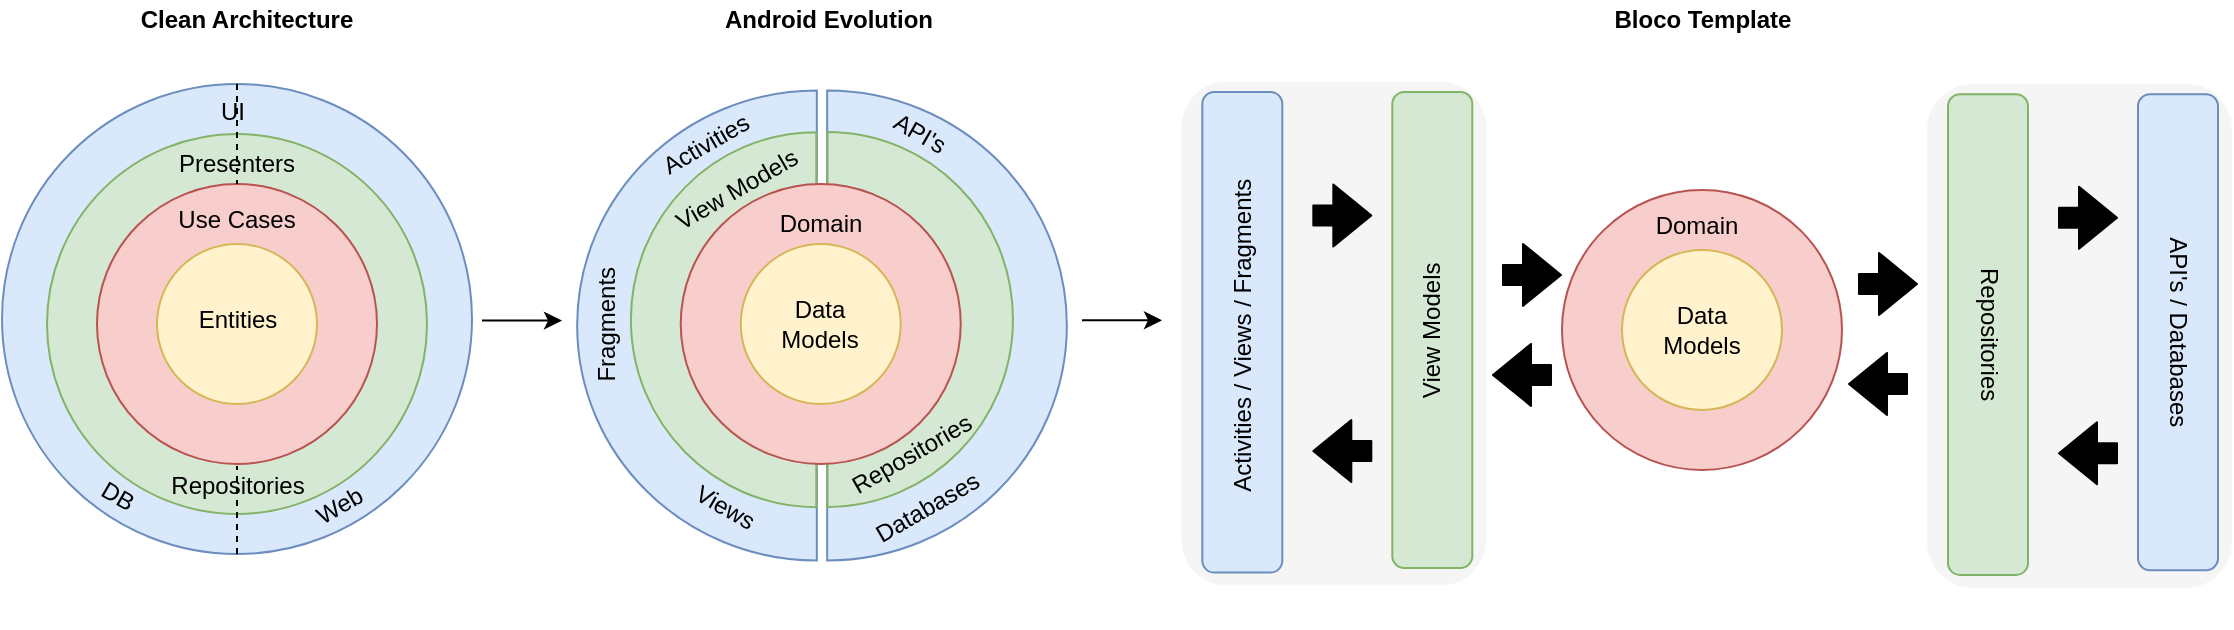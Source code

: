 <mxfile version="13.6.9"><diagram id="Jp1ohY_ltkHYTvsPZOgW" name="Page-1"><mxGraphModel dx="946" dy="600" grid="1" gridSize="10" guides="1" tooltips="1" connect="1" arrows="1" fold="1" page="1" pageScale="1" pageWidth="827" pageHeight="1169" math="0" shadow="0"><root><mxCell id="0"/><mxCell id="1" parent="0"/><mxCell id="A-Cq0kgBEDuPiXp4CFf1-114" value="" style="verticalLabelPosition=bottom;verticalAlign=top;html=1;shape=mxgraph.basic.half_circle;glass=1;strokeColor=#6c8ebf;fillColor=#dae8fc;rotation=-90;" vertex="1" parent="1"><mxGeometry x="445" y="182.83" width="235" height="119.85" as="geometry"/></mxCell><mxCell id="A-Cq0kgBEDuPiXp4CFf1-113" value="" style="verticalLabelPosition=bottom;verticalAlign=top;html=1;shape=mxgraph.basic.half_circle;glass=1;strokeColor=#82b366;fillColor=#d5e8d4;rotation=-90;" vertex="1" parent="1"><mxGeometry x="455.37" y="193.35" width="187.5" height="92.7" as="geometry"/></mxCell><mxCell id="A-Cq0kgBEDuPiXp4CFf1-110" value="" style="verticalLabelPosition=bottom;verticalAlign=top;html=1;shape=mxgraph.basic.half_circle;glass=1;strokeColor=#6c8ebf;fillColor=#dae8fc;rotation=90;" vertex="1" parent="1"><mxGeometry x="320" y="182.83" width="235" height="119.85" as="geometry"/></mxCell><mxCell id="A-Cq0kgBEDuPiXp4CFf1-109" value="" style="verticalLabelPosition=bottom;verticalAlign=top;html=1;shape=mxgraph.basic.half_circle;glass=1;strokeColor=#82b366;fillColor=#d5e8d4;rotation=90;" vertex="1" parent="1"><mxGeometry x="357.06" y="193.5" width="187.5" height="92.7" as="geometry"/></mxCell><mxCell id="A-Cq0kgBEDuPiXp4CFf1-17" value="" style="ellipse;whiteSpace=wrap;html=1;aspect=fixed;strokeColor=#6c8ebf;fillColor=#dae8fc;" vertex="1" parent="1"><mxGeometry x="90" y="122" width="235" height="235" as="geometry"/></mxCell><mxCell id="A-Cq0kgBEDuPiXp4CFf1-16" value="" style="ellipse;whiteSpace=wrap;html=1;aspect=fixed;strokeColor=#82b366;fillColor=#d5e8d4;" vertex="1" parent="1"><mxGeometry x="112.5" y="147" width="190" height="190" as="geometry"/></mxCell><mxCell id="A-Cq0kgBEDuPiXp4CFf1-15" value="" style="ellipse;whiteSpace=wrap;html=1;aspect=fixed;strokeColor=#b85450;fillColor=#f8cecc;" vertex="1" parent="1"><mxGeometry x="137.5" y="172" width="140" height="140" as="geometry"/></mxCell><mxCell id="A-Cq0kgBEDuPiXp4CFf1-14" value="" style="ellipse;whiteSpace=wrap;html=1;aspect=fixed;strokeColor=#d6b656;fillColor=#fff2cc;" vertex="1" parent="1"><mxGeometry x="167.5" y="202" width="80" height="80" as="geometry"/></mxCell><mxCell id="A-Cq0kgBEDuPiXp4CFf1-18" value="" style="endArrow=classic;html=1;" edge="1" parent="1"><mxGeometry width="50" height="50" relative="1" as="geometry"><mxPoint x="330" y="240.31" as="sourcePoint"/><mxPoint x="370" y="240.31" as="targetPoint"/><Array as="points"/></mxGeometry></mxCell><mxCell id="A-Cq0kgBEDuPiXp4CFf1-19" value="" style="shape=image;html=1;verticalAlign=top;verticalLabelPosition=bottom;labelBackgroundColor=#ffffff;imageAspect=0;aspect=fixed;image=https://cdn3.iconfinder.com/data/icons/basic-user-interface-5/64/scissor_scissors_cut_delete_cutting-128.png;strokeColor=#000066;fillColor=#2969FF;rotation=-90;" vertex="1" parent="1"><mxGeometry x="182.5" y="344" width="50" height="50" as="geometry"/></mxCell><mxCell id="A-Cq0kgBEDuPiXp4CFf1-20" value="" style="endArrow=none;dashed=1;html=1;entryX=0.5;entryY=1;entryDx=0;entryDy=0;exitX=0.5;exitY=0;exitDx=0;exitDy=0;" edge="1" parent="1" source="A-Cq0kgBEDuPiXp4CFf1-17" target="A-Cq0kgBEDuPiXp4CFf1-53"><mxGeometry width="50" height="50" relative="1" as="geometry"><mxPoint x="320" y="350" as="sourcePoint"/><mxPoint x="140" y="240" as="targetPoint"/></mxGeometry></mxCell><mxCell id="A-Cq0kgBEDuPiXp4CFf1-34" value="" style="endArrow=classic;html=1;" edge="1" parent="1"><mxGeometry width="50" height="50" relative="1" as="geometry"><mxPoint x="630.0" y="240.14" as="sourcePoint"/><mxPoint x="670" y="240.14" as="targetPoint"/><Array as="points"/></mxGeometry></mxCell><mxCell id="A-Cq0kgBEDuPiXp4CFf1-49" value="" style="endArrow=none;dashed=1;html=1;exitX=0.5;exitY=1;exitDx=0;exitDy=0;entryX=0.5;entryY=0;entryDx=0;entryDy=0;" edge="1" parent="1" source="A-Cq0kgBEDuPiXp4CFf1-17" target="A-Cq0kgBEDuPiXp4CFf1-57"><mxGeometry width="50" height="50" relative="1" as="geometry"><mxPoint x="171.25" y="400" as="sourcePoint"/><mxPoint x="221.25" y="400.5" as="targetPoint"/></mxGeometry></mxCell><mxCell id="A-Cq0kgBEDuPiXp4CFf1-50" value="Entities" style="text;html=1;strokeColor=none;fillColor=none;align=center;verticalAlign=middle;whiteSpace=wrap;rounded=0;" vertex="1" parent="1"><mxGeometry x="187.5" y="229.5" width="40" height="20" as="geometry"/></mxCell><mxCell id="A-Cq0kgBEDuPiXp4CFf1-52" value="Use Cases" style="text;html=1;strokeColor=none;fillColor=none;align=center;verticalAlign=middle;whiteSpace=wrap;rounded=0;" vertex="1" parent="1"><mxGeometry x="176.25" y="180" width="62.5" height="20" as="geometry"/></mxCell><mxCell id="A-Cq0kgBEDuPiXp4CFf1-53" value="Presenters" style="text;html=1;strokeColor=none;fillColor=none;align=center;verticalAlign=middle;whiteSpace=wrap;rounded=0;" vertex="1" parent="1"><mxGeometry x="171.25" y="152" width="72.5" height="20" as="geometry"/></mxCell><mxCell id="A-Cq0kgBEDuPiXp4CFf1-54" value="UI" style="text;html=1;strokeColor=none;fillColor=none;align=center;verticalAlign=middle;whiteSpace=wrap;rounded=0;" vertex="1" parent="1"><mxGeometry x="169.25" y="126" width="72.5" height="20" as="geometry"/></mxCell><mxCell id="A-Cq0kgBEDuPiXp4CFf1-57" value="Repositories" style="text;html=1;strokeColor=none;fillColor=none;align=center;verticalAlign=middle;whiteSpace=wrap;rounded=0;" vertex="1" parent="1"><mxGeometry x="187.5" y="313" width="40" height="20" as="geometry"/></mxCell><mxCell id="A-Cq0kgBEDuPiXp4CFf1-58" value="DB" style="text;html=1;strokeColor=none;fillColor=none;align=center;verticalAlign=middle;whiteSpace=wrap;rounded=0;rotation=30;" vertex="1" parent="1"><mxGeometry x="127.5" y="318" width="40" height="20" as="geometry"/></mxCell><mxCell id="A-Cq0kgBEDuPiXp4CFf1-59" value="&lt;div&gt;Web&lt;/div&gt;" style="text;html=1;strokeColor=none;fillColor=none;align=center;verticalAlign=middle;whiteSpace=wrap;rounded=0;rotation=-30;" vertex="1" parent="1"><mxGeometry x="238.75" y="323.03" width="40" height="20" as="geometry"/></mxCell><mxCell id="A-Cq0kgBEDuPiXp4CFf1-62" value="View Models" style="text;html=1;strokeColor=none;fillColor=none;align=center;verticalAlign=middle;whiteSpace=wrap;rounded=0;rotation=-30;" vertex="1" parent="1"><mxGeometry x="420.87" y="164.83" width="72.5" height="20" as="geometry"/></mxCell><mxCell id="A-Cq0kgBEDuPiXp4CFf1-63" value="Activities" style="text;html=1;strokeColor=none;fillColor=none;align=center;verticalAlign=middle;whiteSpace=wrap;rounded=0;rotation=-30;" vertex="1" parent="1"><mxGeometry x="402.37" y="141.83" width="80" height="20" as="geometry"/></mxCell><mxCell id="A-Cq0kgBEDuPiXp4CFf1-69" value="Clean Architecture" style="text;html=1;strokeColor=none;fillColor=none;align=center;verticalAlign=middle;whiteSpace=wrap;rounded=0;fontStyle=1" vertex="1" parent="1"><mxGeometry x="146" y="80" width="132.5" height="20" as="geometry"/></mxCell><mxCell id="A-Cq0kgBEDuPiXp4CFf1-70" value="Android Evolution" style="text;html=1;strokeColor=none;fillColor=none;align=center;verticalAlign=middle;whiteSpace=wrap;rounded=0;fontStyle=1" vertex="1" parent="1"><mxGeometry x="436.87" y="80" width="132.5" height="20" as="geometry"/></mxCell><mxCell id="A-Cq0kgBEDuPiXp4CFf1-73" value="Bloco Template" style="text;html=1;strokeColor=none;fillColor=none;align=center;verticalAlign=middle;whiteSpace=wrap;rounded=0;fontStyle=1" vertex="1" parent="1"><mxGeometry x="873.75" y="80" width="132.5" height="20" as="geometry"/></mxCell><mxCell id="A-Cq0kgBEDuPiXp4CFf1-78" value="" style="shape=flexArrow;endArrow=classic;html=1;fillColor=#000000;" edge="1" parent="1"><mxGeometry width="50" height="50" relative="1" as="geometry"><mxPoint x="840" y="217.45" as="sourcePoint"/><mxPoint x="870" y="217.45" as="targetPoint"/></mxGeometry></mxCell><mxCell id="A-Cq0kgBEDuPiXp4CFf1-79" value="" style="shape=flexArrow;endArrow=classic;html=1;fillColor=#000000;" edge="1" parent="1"><mxGeometry width="50" height="50" relative="1" as="geometry"><mxPoint x="865" y="267.45" as="sourcePoint"/><mxPoint x="835" y="267.45" as="targetPoint"/></mxGeometry></mxCell><mxCell id="A-Cq0kgBEDuPiXp4CFf1-88" value="" style="ellipse;whiteSpace=wrap;html=1;aspect=fixed;strokeColor=#b85450;fillColor=#f8cecc;" vertex="1" parent="1"><mxGeometry x="870" y="174.95" width="140" height="140" as="geometry"/></mxCell><mxCell id="A-Cq0kgBEDuPiXp4CFf1-89" value="" style="ellipse;whiteSpace=wrap;html=1;aspect=fixed;strokeColor=#d6b656;fillColor=#fff2cc;" vertex="1" parent="1"><mxGeometry x="900" y="204.95" width="80" height="80" as="geometry"/></mxCell><mxCell id="A-Cq0kgBEDuPiXp4CFf1-90" value="Data Models" style="text;html=1;strokeColor=none;fillColor=none;align=center;verticalAlign=middle;whiteSpace=wrap;rounded=0;" vertex="1" parent="1"><mxGeometry x="920" y="234.7" width="40" height="20" as="geometry"/></mxCell><mxCell id="A-Cq0kgBEDuPiXp4CFf1-91" value="Domain" style="text;html=1;strokeColor=none;fillColor=none;align=center;verticalAlign=middle;whiteSpace=wrap;rounded=0;rotation=0;" vertex="1" parent="1"><mxGeometry x="906" y="182.95" width="62.5" height="20" as="geometry"/></mxCell><mxCell id="A-Cq0kgBEDuPiXp4CFf1-94" value="Fragments" style="text;html=1;strokeColor=none;fillColor=none;align=center;verticalAlign=middle;whiteSpace=wrap;rounded=0;rotation=-90;glass=1;" vertex="1" parent="1"><mxGeometry x="352.37" y="231.75" width="80" height="20" as="geometry"/></mxCell><mxCell id="A-Cq0kgBEDuPiXp4CFf1-95" value="Views" style="text;html=1;strokeColor=none;fillColor=none;align=center;verticalAlign=middle;whiteSpace=wrap;rounded=0;rotation=30;glass=1;" vertex="1" parent="1"><mxGeometry x="427.25" y="324.18" width="49.19" height="20" as="geometry"/></mxCell><mxCell id="A-Cq0kgBEDuPiXp4CFf1-96" value="" style="rounded=1;whiteSpace=wrap;html=1;rotation=90;fillColor=#f5f5f5;fontColor=#333333;strokeColor=none;" vertex="1" parent="1"><mxGeometry x="1002.84" y="171.68" width="251.81" height="152.5" as="geometry"/></mxCell><mxCell id="A-Cq0kgBEDuPiXp4CFf1-97" value="" style="rounded=1;whiteSpace=wrap;html=1;strokeColor=#6c8ebf;fillColor=#dae8fc;" vertex="1" parent="1"><mxGeometry x="1158" y="127.15" width="40" height="238" as="geometry"/></mxCell><mxCell id="A-Cq0kgBEDuPiXp4CFf1-98" value="" style="rounded=1;whiteSpace=wrap;html=1;strokeColor=#82b366;fillColor=#d5e8d4;" vertex="1" parent="1"><mxGeometry x="1063" y="127.15" width="40" height="240.3" as="geometry"/></mxCell><mxCell id="A-Cq0kgBEDuPiXp4CFf1-99" value="&lt;div&gt;API's / Databases&lt;/div&gt;" style="text;html=1;strokeColor=none;fillColor=none;align=center;verticalAlign=middle;whiteSpace=wrap;rounded=0;rotation=90;" vertex="1" parent="1"><mxGeometry x="1123" y="236.15" width="110" height="20" as="geometry"/></mxCell><mxCell id="A-Cq0kgBEDuPiXp4CFf1-100" value="" style="shape=flexArrow;endArrow=classic;html=1;fillColor=#000000;" edge="1" parent="1"><mxGeometry width="50" height="50" relative="1" as="geometry"><mxPoint x="1118" y="188.91" as="sourcePoint"/><mxPoint x="1148" y="188.91" as="targetPoint"/></mxGeometry></mxCell><mxCell id="A-Cq0kgBEDuPiXp4CFf1-101" value="" style="shape=flexArrow;endArrow=classic;html=1;fillColor=#000000;" edge="1" parent="1"><mxGeometry width="50" height="50" relative="1" as="geometry"><mxPoint x="1148" y="306.66" as="sourcePoint"/><mxPoint x="1118" y="306.66" as="targetPoint"/></mxGeometry></mxCell><mxCell id="A-Cq0kgBEDuPiXp4CFf1-102" value="&lt;div&gt;Repositories&lt;/div&gt;" style="text;html=1;strokeColor=none;fillColor=none;align=center;verticalAlign=middle;whiteSpace=wrap;rounded=0;rotation=90;" vertex="1" parent="1"><mxGeometry x="1028" y="237.3" width="110" height="20" as="geometry"/></mxCell><mxCell id="A-Cq0kgBEDuPiXp4CFf1-103" value="" style="shape=flexArrow;endArrow=classic;html=1;fillColor=#000000;" edge="1" parent="1"><mxGeometry width="50" height="50" relative="1" as="geometry"><mxPoint x="1018" y="221.96" as="sourcePoint"/><mxPoint x="1048" y="221.96" as="targetPoint"/></mxGeometry></mxCell><mxCell id="A-Cq0kgBEDuPiXp4CFf1-104" value="" style="shape=flexArrow;endArrow=classic;html=1;fillColor=#000000;" edge="1" parent="1"><mxGeometry width="50" height="50" relative="1" as="geometry"><mxPoint x="1043" y="271.96" as="sourcePoint"/><mxPoint x="1013" y="271.96" as="targetPoint"/></mxGeometry></mxCell><mxCell id="A-Cq0kgBEDuPiXp4CFf1-47" value="" style="ellipse;whiteSpace=wrap;html=1;aspect=fixed;strokeColor=#b85450;fillColor=#f8cecc;" vertex="1" parent="1"><mxGeometry x="429.37" y="172" width="140" height="140" as="geometry"/></mxCell><mxCell id="A-Cq0kgBEDuPiXp4CFf1-48" value="" style="ellipse;whiteSpace=wrap;html=1;aspect=fixed;strokeColor=#d6b656;fillColor=#fff2cc;" vertex="1" parent="1"><mxGeometry x="459.37" y="202" width="80" height="80" as="geometry"/></mxCell><mxCell id="A-Cq0kgBEDuPiXp4CFf1-60" value="Data Models" style="text;html=1;strokeColor=none;fillColor=none;align=center;verticalAlign=middle;whiteSpace=wrap;rounded=0;" vertex="1" parent="1"><mxGeometry x="479.37" y="231.75" width="40" height="20" as="geometry"/></mxCell><mxCell id="A-Cq0kgBEDuPiXp4CFf1-61" value="Domain" style="text;html=1;strokeColor=none;fillColor=none;align=center;verticalAlign=middle;whiteSpace=wrap;rounded=0;rotation=0;" vertex="1" parent="1"><mxGeometry x="468.12" y="182" width="62.5" height="20" as="geometry"/></mxCell><mxCell id="A-Cq0kgBEDuPiXp4CFf1-115" value="Repositories" style="text;html=1;strokeColor=none;fillColor=none;align=center;verticalAlign=middle;whiteSpace=wrap;rounded=0;rotation=-30;" vertex="1" parent="1"><mxGeometry x="525.12" y="297" width="40" height="20" as="geometry"/></mxCell><mxCell id="A-Cq0kgBEDuPiXp4CFf1-116" value="API's" style="text;html=1;strokeColor=none;fillColor=none;align=center;verticalAlign=middle;whiteSpace=wrap;rounded=0;rotation=30;" vertex="1" parent="1"><mxGeometry x="509.12" y="136.83" width="80" height="20" as="geometry"/></mxCell><mxCell id="A-Cq0kgBEDuPiXp4CFf1-117" value="Databases" style="text;html=1;strokeColor=none;fillColor=none;align=center;verticalAlign=middle;whiteSpace=wrap;rounded=0;rotation=-30;" vertex="1" parent="1"><mxGeometry x="512.5" y="324.18" width="80" height="20" as="geometry"/></mxCell><mxCell id="A-Cq0kgBEDuPiXp4CFf1-119" value="" style="rounded=1;whiteSpace=wrap;html=1;rotation=90;fillColor=#f5f5f5;fontColor=#333333;strokeColor=none;" vertex="1" parent="1"><mxGeometry x="630" y="170.53" width="251.81" height="152.5" as="geometry"/></mxCell><mxCell id="A-Cq0kgBEDuPiXp4CFf1-120" value="" style="rounded=1;whiteSpace=wrap;html=1;strokeColor=#82b366;fillColor=#d5e8d4;" vertex="1" parent="1"><mxGeometry x="785.16" y="126.0" width="40" height="238" as="geometry"/></mxCell><mxCell id="A-Cq0kgBEDuPiXp4CFf1-121" value="" style="rounded=1;whiteSpace=wrap;html=1;strokeColor=#6c8ebf;fillColor=#dae8fc;" vertex="1" parent="1"><mxGeometry x="690.16" y="126.0" width="40" height="240.3" as="geometry"/></mxCell><mxCell id="A-Cq0kgBEDuPiXp4CFf1-122" value="View Models" style="text;html=1;strokeColor=none;fillColor=none;align=center;verticalAlign=middle;whiteSpace=wrap;rounded=0;rotation=-90;flipH=1;flipV=1;" vertex="1" parent="1"><mxGeometry x="750.16" y="235.0" width="110" height="20" as="geometry"/></mxCell><mxCell id="A-Cq0kgBEDuPiXp4CFf1-123" value="" style="shape=flexArrow;endArrow=classic;html=1;fillColor=#000000;" edge="1" parent="1"><mxGeometry width="50" height="50" relative="1" as="geometry"><mxPoint x="745.16" y="187.76" as="sourcePoint"/><mxPoint x="775.16" y="187.76" as="targetPoint"/></mxGeometry></mxCell><mxCell id="A-Cq0kgBEDuPiXp4CFf1-124" value="" style="shape=flexArrow;endArrow=classic;html=1;fillColor=#000000;" edge="1" parent="1"><mxGeometry width="50" height="50" relative="1" as="geometry"><mxPoint x="775.16" y="305.51" as="sourcePoint"/><mxPoint x="745.16" y="305.51" as="targetPoint"/></mxGeometry></mxCell><mxCell id="A-Cq0kgBEDuPiXp4CFf1-125" value="&lt;div&gt;Activities / Views / Fragments&lt;/div&gt;&lt;div&gt;&lt;br&gt;&lt;/div&gt;" style="text;html=1;strokeColor=none;fillColor=none;align=center;verticalAlign=middle;whiteSpace=wrap;rounded=0;rotation=-90;" vertex="1" parent="1"><mxGeometry x="620" y="237.3" width="194.89" height="20.81" as="geometry"/></mxCell></root></mxGraphModel></diagram></mxfile>